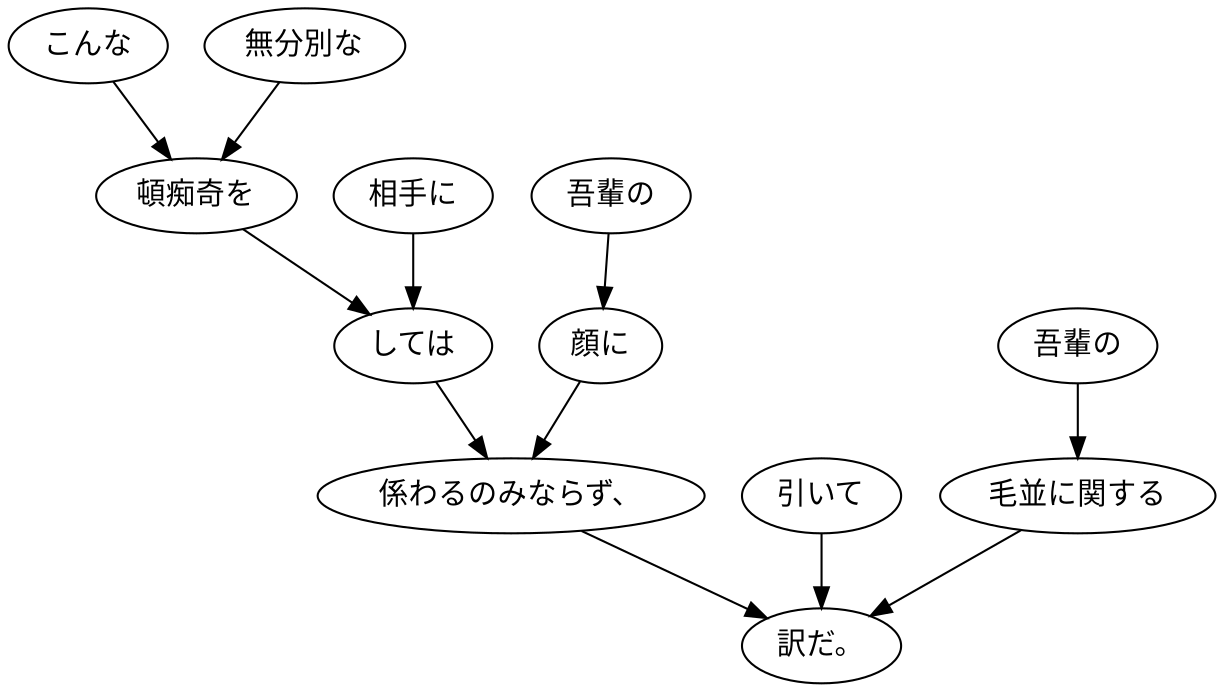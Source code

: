 digraph graph4208 {
	node0 [label="こんな"];
	node1 [label="無分別な"];
	node2 [label="頓痴奇を"];
	node3 [label="相手に"];
	node4 [label="しては"];
	node5 [label="吾輩の"];
	node6 [label="顔に"];
	node7 [label="係わるのみならず、"];
	node8 [label="引いて"];
	node9 [label="吾輩の"];
	node10 [label="毛並に関する"];
	node11 [label="訳だ。"];
	node0 -> node2;
	node1 -> node2;
	node2 -> node4;
	node3 -> node4;
	node4 -> node7;
	node5 -> node6;
	node6 -> node7;
	node7 -> node11;
	node8 -> node11;
	node9 -> node10;
	node10 -> node11;
}
